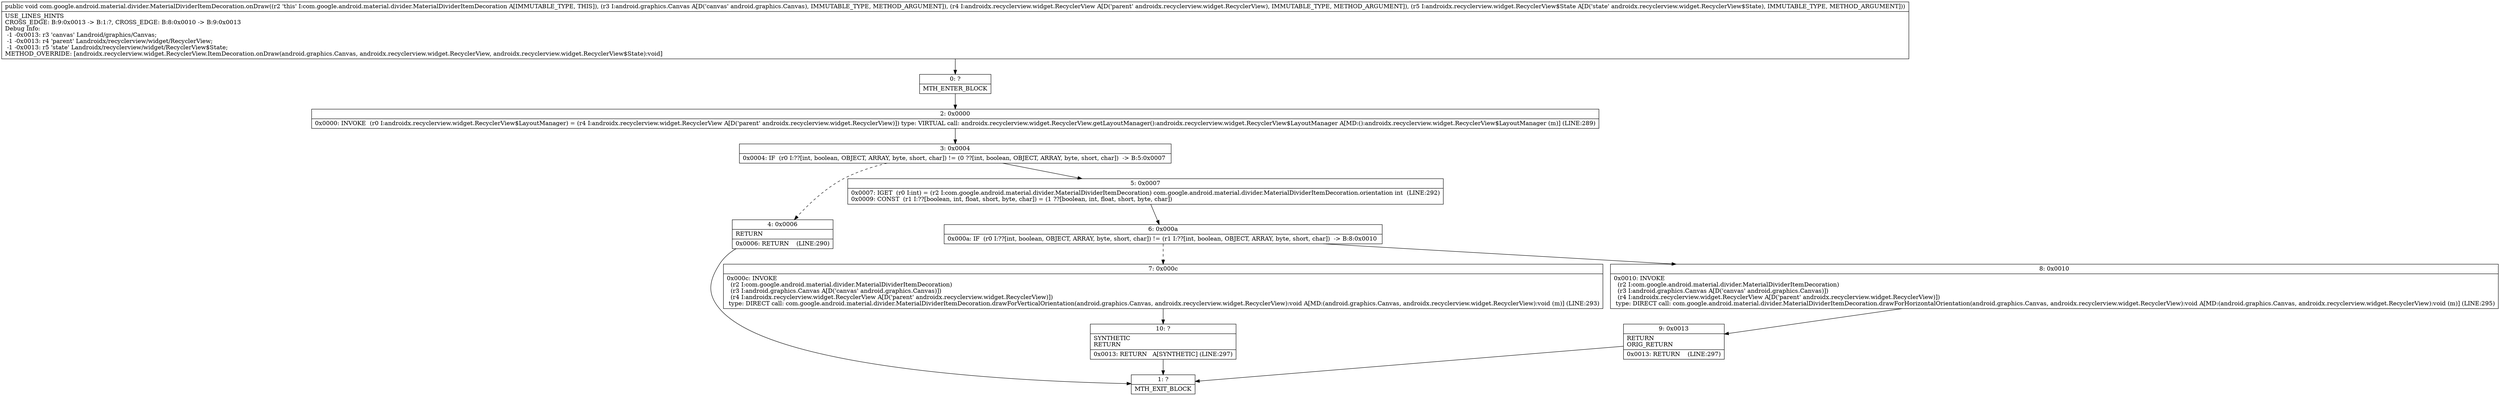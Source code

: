 digraph "CFG forcom.google.android.material.divider.MaterialDividerItemDecoration.onDraw(Landroid\/graphics\/Canvas;Landroidx\/recyclerview\/widget\/RecyclerView;Landroidx\/recyclerview\/widget\/RecyclerView$State;)V" {
Node_0 [shape=record,label="{0\:\ ?|MTH_ENTER_BLOCK\l}"];
Node_2 [shape=record,label="{2\:\ 0x0000|0x0000: INVOKE  (r0 I:androidx.recyclerview.widget.RecyclerView$LayoutManager) = (r4 I:androidx.recyclerview.widget.RecyclerView A[D('parent' androidx.recyclerview.widget.RecyclerView)]) type: VIRTUAL call: androidx.recyclerview.widget.RecyclerView.getLayoutManager():androidx.recyclerview.widget.RecyclerView$LayoutManager A[MD:():androidx.recyclerview.widget.RecyclerView$LayoutManager (m)] (LINE:289)\l}"];
Node_3 [shape=record,label="{3\:\ 0x0004|0x0004: IF  (r0 I:??[int, boolean, OBJECT, ARRAY, byte, short, char]) != (0 ??[int, boolean, OBJECT, ARRAY, byte, short, char])  \-\> B:5:0x0007 \l}"];
Node_4 [shape=record,label="{4\:\ 0x0006|RETURN\l|0x0006: RETURN    (LINE:290)\l}"];
Node_1 [shape=record,label="{1\:\ ?|MTH_EXIT_BLOCK\l}"];
Node_5 [shape=record,label="{5\:\ 0x0007|0x0007: IGET  (r0 I:int) = (r2 I:com.google.android.material.divider.MaterialDividerItemDecoration) com.google.android.material.divider.MaterialDividerItemDecoration.orientation int  (LINE:292)\l0x0009: CONST  (r1 I:??[boolean, int, float, short, byte, char]) = (1 ??[boolean, int, float, short, byte, char]) \l}"];
Node_6 [shape=record,label="{6\:\ 0x000a|0x000a: IF  (r0 I:??[int, boolean, OBJECT, ARRAY, byte, short, char]) != (r1 I:??[int, boolean, OBJECT, ARRAY, byte, short, char])  \-\> B:8:0x0010 \l}"];
Node_7 [shape=record,label="{7\:\ 0x000c|0x000c: INVOKE  \l  (r2 I:com.google.android.material.divider.MaterialDividerItemDecoration)\l  (r3 I:android.graphics.Canvas A[D('canvas' android.graphics.Canvas)])\l  (r4 I:androidx.recyclerview.widget.RecyclerView A[D('parent' androidx.recyclerview.widget.RecyclerView)])\l type: DIRECT call: com.google.android.material.divider.MaterialDividerItemDecoration.drawForVerticalOrientation(android.graphics.Canvas, androidx.recyclerview.widget.RecyclerView):void A[MD:(android.graphics.Canvas, androidx.recyclerview.widget.RecyclerView):void (m)] (LINE:293)\l}"];
Node_10 [shape=record,label="{10\:\ ?|SYNTHETIC\lRETURN\l|0x0013: RETURN   A[SYNTHETIC] (LINE:297)\l}"];
Node_8 [shape=record,label="{8\:\ 0x0010|0x0010: INVOKE  \l  (r2 I:com.google.android.material.divider.MaterialDividerItemDecoration)\l  (r3 I:android.graphics.Canvas A[D('canvas' android.graphics.Canvas)])\l  (r4 I:androidx.recyclerview.widget.RecyclerView A[D('parent' androidx.recyclerview.widget.RecyclerView)])\l type: DIRECT call: com.google.android.material.divider.MaterialDividerItemDecoration.drawForHorizontalOrientation(android.graphics.Canvas, androidx.recyclerview.widget.RecyclerView):void A[MD:(android.graphics.Canvas, androidx.recyclerview.widget.RecyclerView):void (m)] (LINE:295)\l}"];
Node_9 [shape=record,label="{9\:\ 0x0013|RETURN\lORIG_RETURN\l|0x0013: RETURN    (LINE:297)\l}"];
MethodNode[shape=record,label="{public void com.google.android.material.divider.MaterialDividerItemDecoration.onDraw((r2 'this' I:com.google.android.material.divider.MaterialDividerItemDecoration A[IMMUTABLE_TYPE, THIS]), (r3 I:android.graphics.Canvas A[D('canvas' android.graphics.Canvas), IMMUTABLE_TYPE, METHOD_ARGUMENT]), (r4 I:androidx.recyclerview.widget.RecyclerView A[D('parent' androidx.recyclerview.widget.RecyclerView), IMMUTABLE_TYPE, METHOD_ARGUMENT]), (r5 I:androidx.recyclerview.widget.RecyclerView$State A[D('state' androidx.recyclerview.widget.RecyclerView$State), IMMUTABLE_TYPE, METHOD_ARGUMENT]))  | USE_LINES_HINTS\lCROSS_EDGE: B:9:0x0013 \-\> B:1:?, CROSS_EDGE: B:8:0x0010 \-\> B:9:0x0013\lDebug Info:\l  \-1 \-0x0013: r3 'canvas' Landroid\/graphics\/Canvas;\l  \-1 \-0x0013: r4 'parent' Landroidx\/recyclerview\/widget\/RecyclerView;\l  \-1 \-0x0013: r5 'state' Landroidx\/recyclerview\/widget\/RecyclerView$State;\lMETHOD_OVERRIDE: [androidx.recyclerview.widget.RecyclerView.ItemDecoration.onDraw(android.graphics.Canvas, androidx.recyclerview.widget.RecyclerView, androidx.recyclerview.widget.RecyclerView$State):void]\l}"];
MethodNode -> Node_0;Node_0 -> Node_2;
Node_2 -> Node_3;
Node_3 -> Node_4[style=dashed];
Node_3 -> Node_5;
Node_4 -> Node_1;
Node_5 -> Node_6;
Node_6 -> Node_7[style=dashed];
Node_6 -> Node_8;
Node_7 -> Node_10;
Node_10 -> Node_1;
Node_8 -> Node_9;
Node_9 -> Node_1;
}

